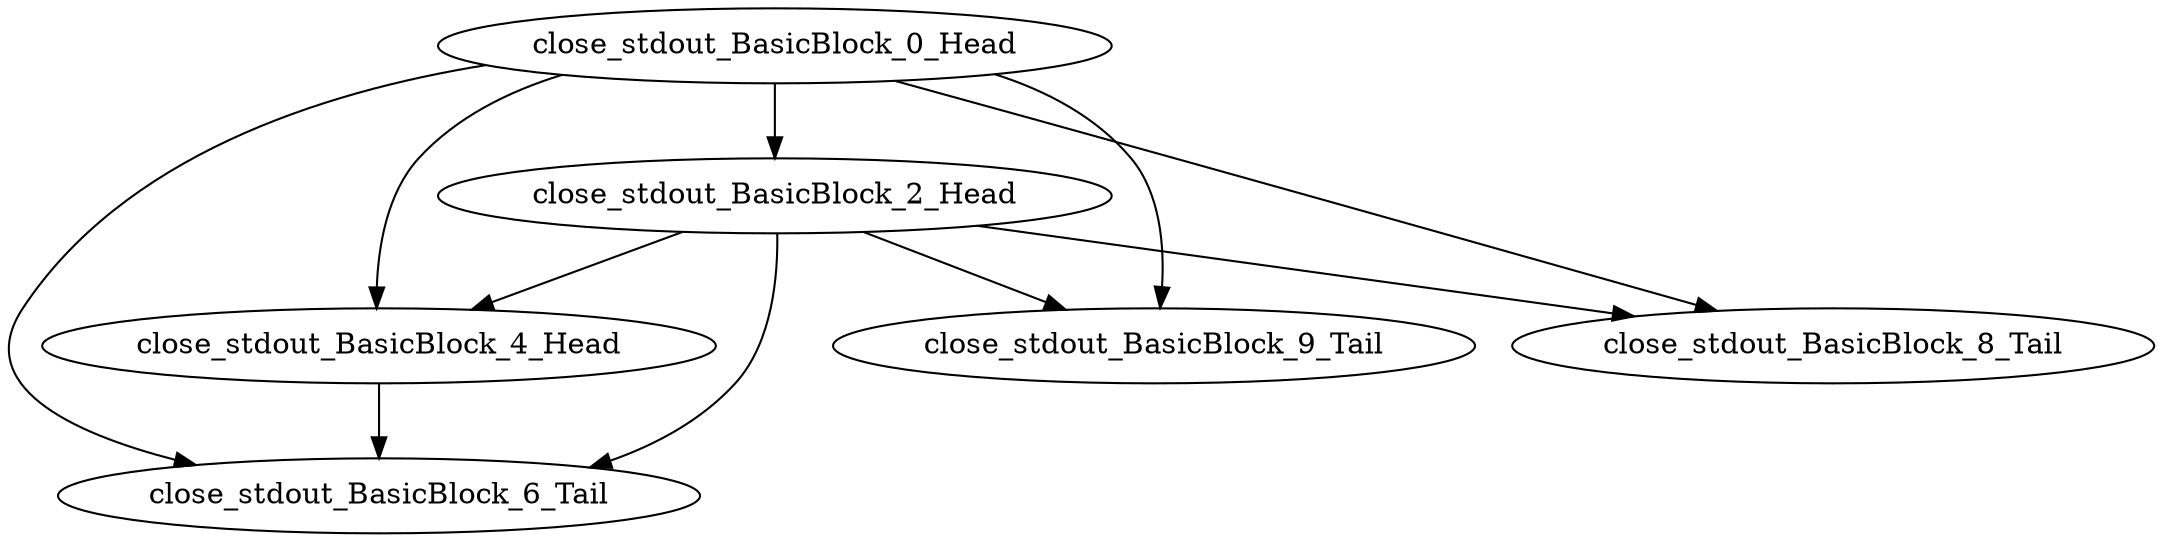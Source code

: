 digraph G {
    "close_stdout_BasicBlock_0_Head" -> "close_stdout_BasicBlock_6_Tail"
    "close_stdout_BasicBlock_0_Head" -> "close_stdout_BasicBlock_9_Tail"
    "close_stdout_BasicBlock_0_Head" -> "close_stdout_BasicBlock_8_Tail"
    "close_stdout_BasicBlock_0_Head" -> "close_stdout_BasicBlock_2_Head"
    "close_stdout_BasicBlock_0_Head" -> "close_stdout_BasicBlock_4_Head"
    "close_stdout_BasicBlock_2_Head" -> "close_stdout_BasicBlock_6_Tail"
    "close_stdout_BasicBlock_2_Head" -> "close_stdout_BasicBlock_9_Tail"
    "close_stdout_BasicBlock_2_Head" -> "close_stdout_BasicBlock_8_Tail"
    "close_stdout_BasicBlock_2_Head" -> "close_stdout_BasicBlock_4_Head"
    "close_stdout_BasicBlock_4_Head" -> "close_stdout_BasicBlock_6_Tail"
}

